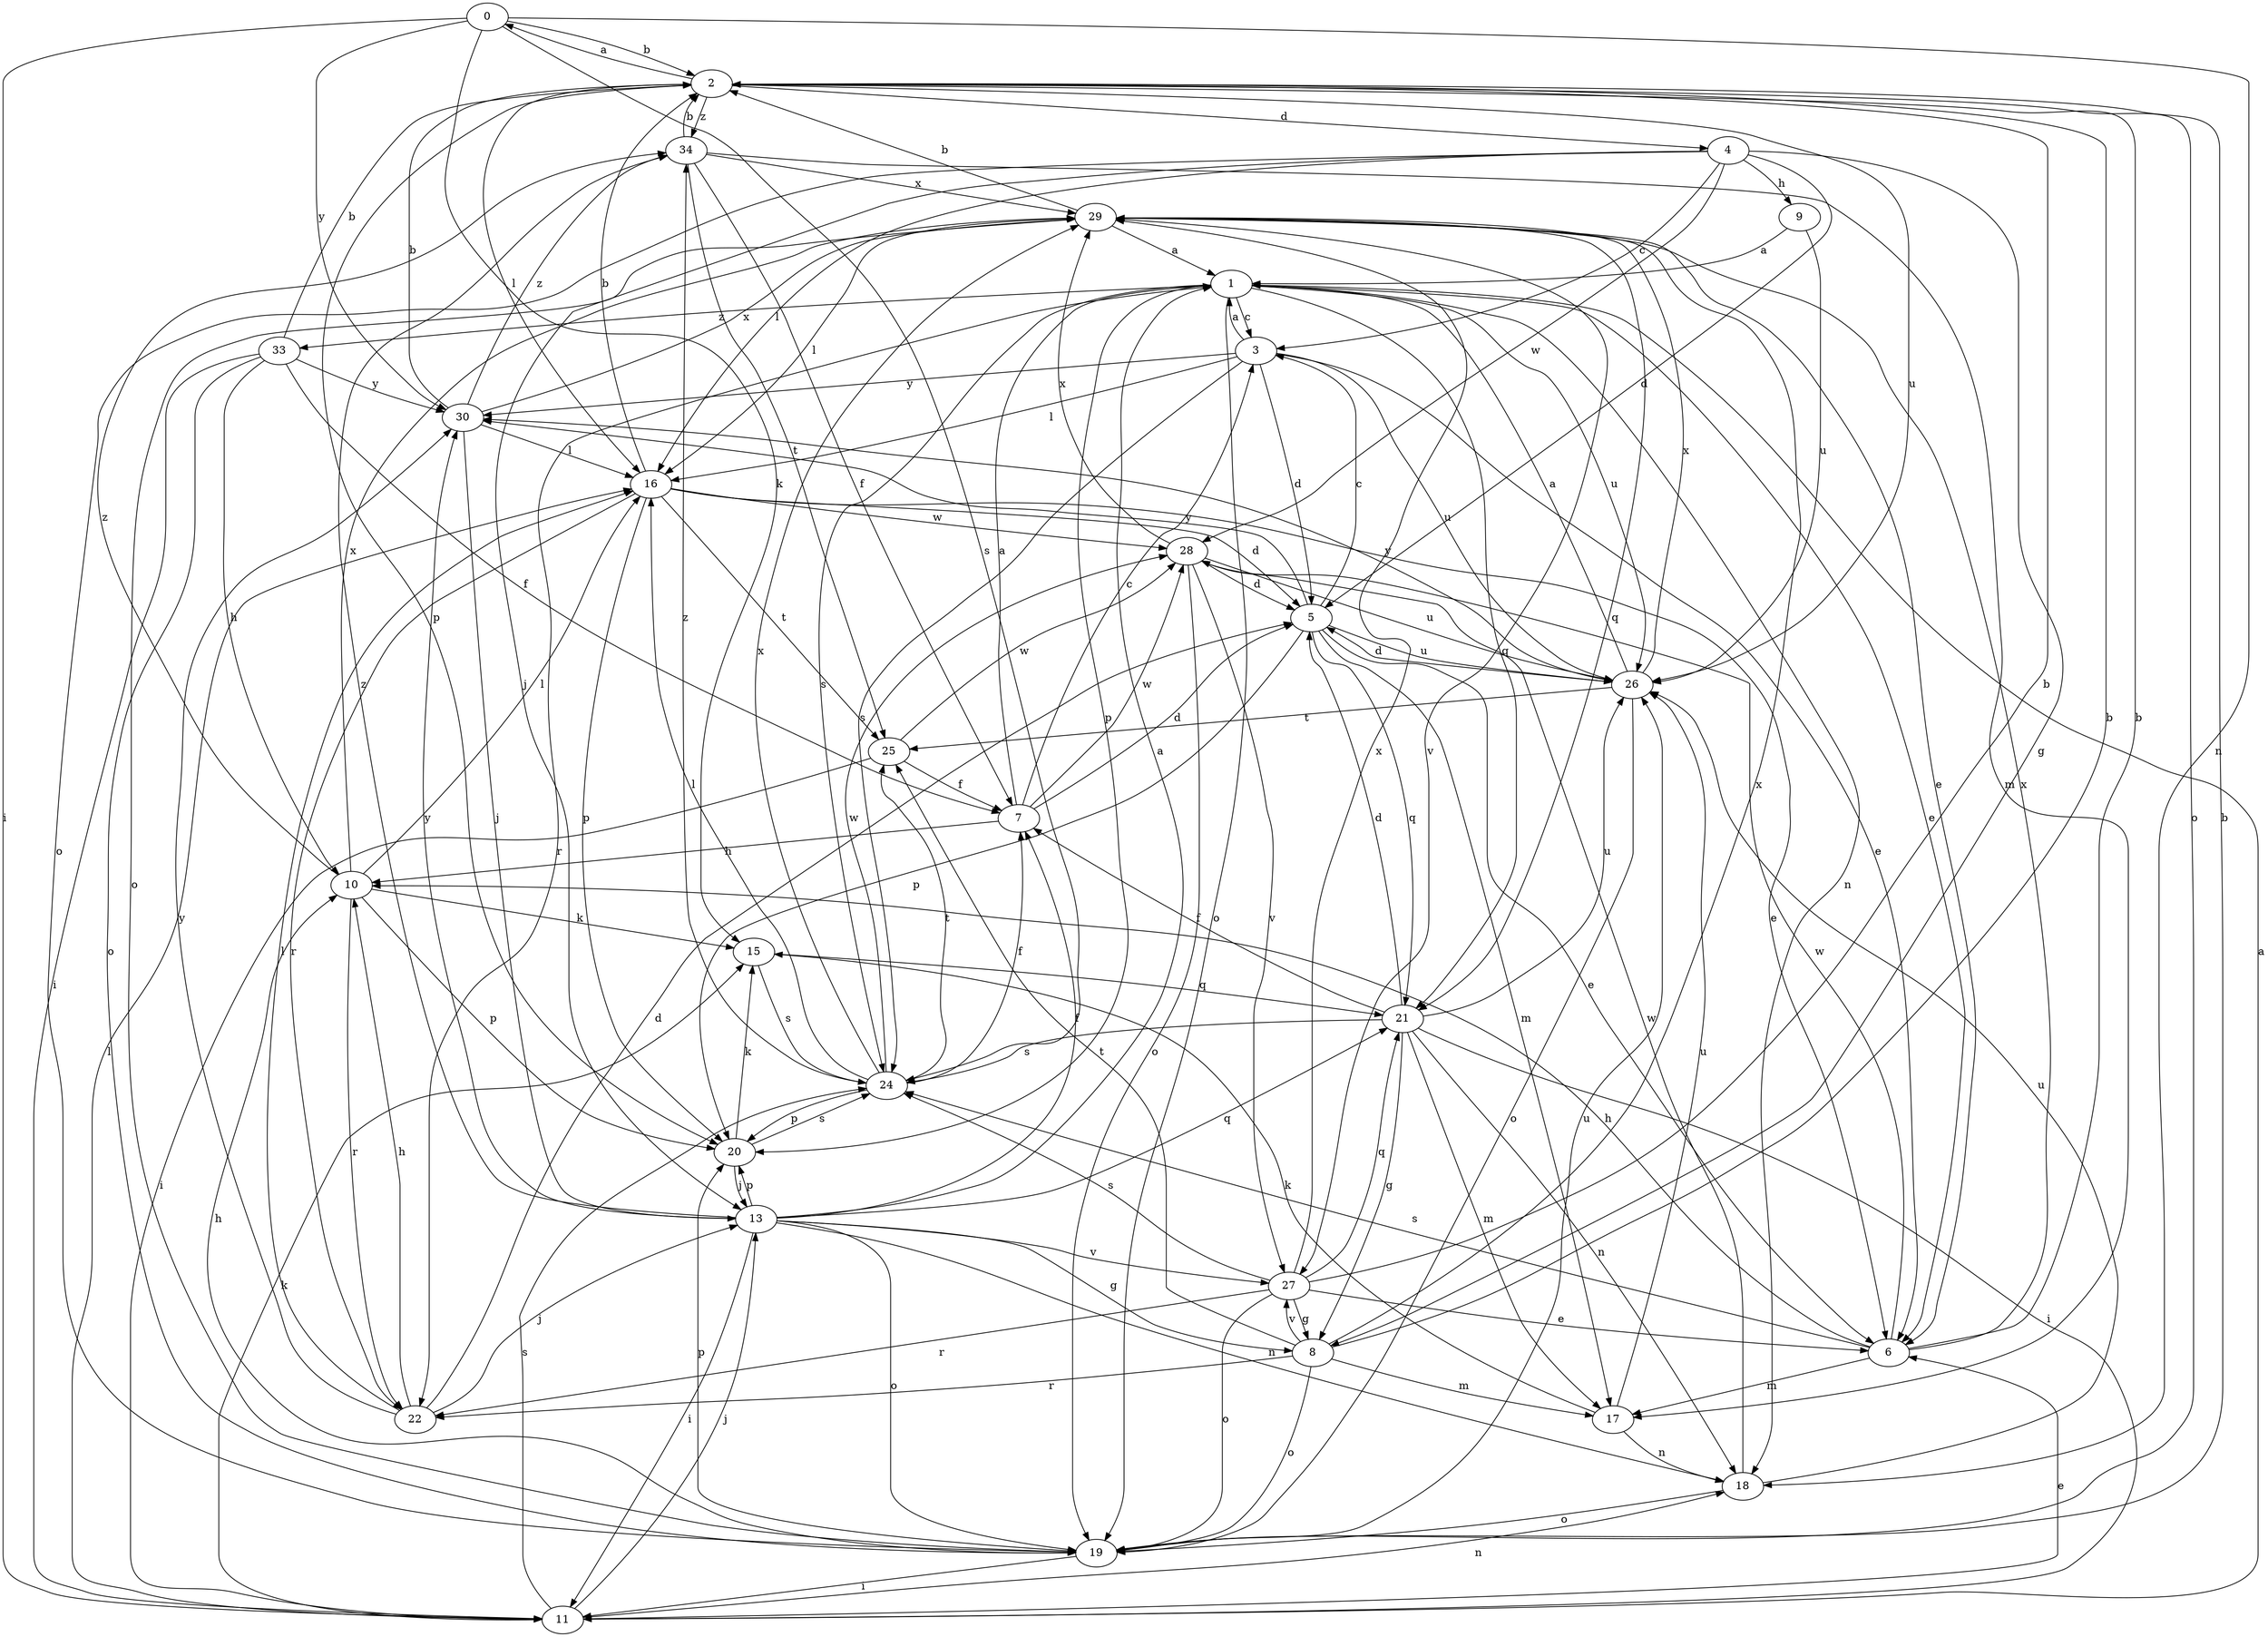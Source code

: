 strict digraph  {
0;
1;
2;
3;
4;
5;
6;
7;
8;
9;
10;
11;
13;
15;
16;
17;
18;
19;
20;
21;
22;
24;
25;
26;
27;
28;
29;
30;
33;
34;
0 -> 2  [label=b];
0 -> 11  [label=i];
0 -> 15  [label=k];
0 -> 18  [label=n];
0 -> 24  [label=s];
0 -> 30  [label=y];
1 -> 3  [label=c];
1 -> 6  [label=e];
1 -> 18  [label=n];
1 -> 19  [label=o];
1 -> 20  [label=p];
1 -> 21  [label=q];
1 -> 22  [label=r];
1 -> 24  [label=s];
1 -> 26  [label=u];
1 -> 33  [label=z];
2 -> 0  [label=a];
2 -> 4  [label=d];
2 -> 16  [label=l];
2 -> 19  [label=o];
2 -> 20  [label=p];
2 -> 26  [label=u];
2 -> 34  [label=z];
3 -> 1  [label=a];
3 -> 5  [label=d];
3 -> 6  [label=e];
3 -> 16  [label=l];
3 -> 24  [label=s];
3 -> 26  [label=u];
3 -> 30  [label=y];
4 -> 3  [label=c];
4 -> 5  [label=d];
4 -> 8  [label=g];
4 -> 9  [label=h];
4 -> 13  [label=j];
4 -> 16  [label=l];
4 -> 19  [label=o];
4 -> 28  [label=w];
5 -> 3  [label=c];
5 -> 6  [label=e];
5 -> 17  [label=m];
5 -> 20  [label=p];
5 -> 21  [label=q];
5 -> 26  [label=u];
5 -> 30  [label=y];
6 -> 2  [label=b];
6 -> 10  [label=h];
6 -> 17  [label=m];
6 -> 24  [label=s];
6 -> 28  [label=w];
6 -> 29  [label=x];
7 -> 1  [label=a];
7 -> 3  [label=c];
7 -> 5  [label=d];
7 -> 10  [label=h];
7 -> 28  [label=w];
8 -> 2  [label=b];
8 -> 17  [label=m];
8 -> 19  [label=o];
8 -> 22  [label=r];
8 -> 25  [label=t];
8 -> 27  [label=v];
8 -> 29  [label=x];
9 -> 1  [label=a];
9 -> 26  [label=u];
10 -> 15  [label=k];
10 -> 16  [label=l];
10 -> 20  [label=p];
10 -> 22  [label=r];
10 -> 29  [label=x];
10 -> 34  [label=z];
11 -> 1  [label=a];
11 -> 6  [label=e];
11 -> 13  [label=j];
11 -> 15  [label=k];
11 -> 16  [label=l];
11 -> 18  [label=n];
11 -> 24  [label=s];
13 -> 1  [label=a];
13 -> 7  [label=f];
13 -> 8  [label=g];
13 -> 11  [label=i];
13 -> 18  [label=n];
13 -> 19  [label=o];
13 -> 20  [label=p];
13 -> 21  [label=q];
13 -> 27  [label=v];
13 -> 30  [label=y];
13 -> 34  [label=z];
15 -> 21  [label=q];
15 -> 24  [label=s];
16 -> 2  [label=b];
16 -> 5  [label=d];
16 -> 6  [label=e];
16 -> 20  [label=p];
16 -> 22  [label=r];
16 -> 25  [label=t];
16 -> 28  [label=w];
17 -> 15  [label=k];
17 -> 18  [label=n];
17 -> 26  [label=u];
18 -> 19  [label=o];
18 -> 26  [label=u];
18 -> 28  [label=w];
19 -> 2  [label=b];
19 -> 10  [label=h];
19 -> 11  [label=i];
19 -> 20  [label=p];
19 -> 26  [label=u];
20 -> 13  [label=j];
20 -> 15  [label=k];
20 -> 24  [label=s];
21 -> 5  [label=d];
21 -> 7  [label=f];
21 -> 8  [label=g];
21 -> 11  [label=i];
21 -> 17  [label=m];
21 -> 18  [label=n];
21 -> 24  [label=s];
21 -> 26  [label=u];
22 -> 5  [label=d];
22 -> 10  [label=h];
22 -> 13  [label=j];
22 -> 16  [label=l];
22 -> 30  [label=y];
24 -> 7  [label=f];
24 -> 16  [label=l];
24 -> 20  [label=p];
24 -> 25  [label=t];
24 -> 28  [label=w];
24 -> 29  [label=x];
24 -> 34  [label=z];
25 -> 7  [label=f];
25 -> 11  [label=i];
25 -> 28  [label=w];
26 -> 1  [label=a];
26 -> 5  [label=d];
26 -> 19  [label=o];
26 -> 25  [label=t];
26 -> 29  [label=x];
26 -> 30  [label=y];
27 -> 2  [label=b];
27 -> 6  [label=e];
27 -> 8  [label=g];
27 -> 19  [label=o];
27 -> 21  [label=q];
27 -> 22  [label=r];
27 -> 24  [label=s];
27 -> 29  [label=x];
28 -> 5  [label=d];
28 -> 19  [label=o];
28 -> 26  [label=u];
28 -> 27  [label=v];
28 -> 29  [label=x];
29 -> 1  [label=a];
29 -> 2  [label=b];
29 -> 6  [label=e];
29 -> 16  [label=l];
29 -> 19  [label=o];
29 -> 21  [label=q];
29 -> 27  [label=v];
30 -> 2  [label=b];
30 -> 13  [label=j];
30 -> 16  [label=l];
30 -> 29  [label=x];
30 -> 34  [label=z];
33 -> 2  [label=b];
33 -> 7  [label=f];
33 -> 10  [label=h];
33 -> 11  [label=i];
33 -> 19  [label=o];
33 -> 30  [label=y];
34 -> 2  [label=b];
34 -> 7  [label=f];
34 -> 17  [label=m];
34 -> 25  [label=t];
34 -> 29  [label=x];
}
